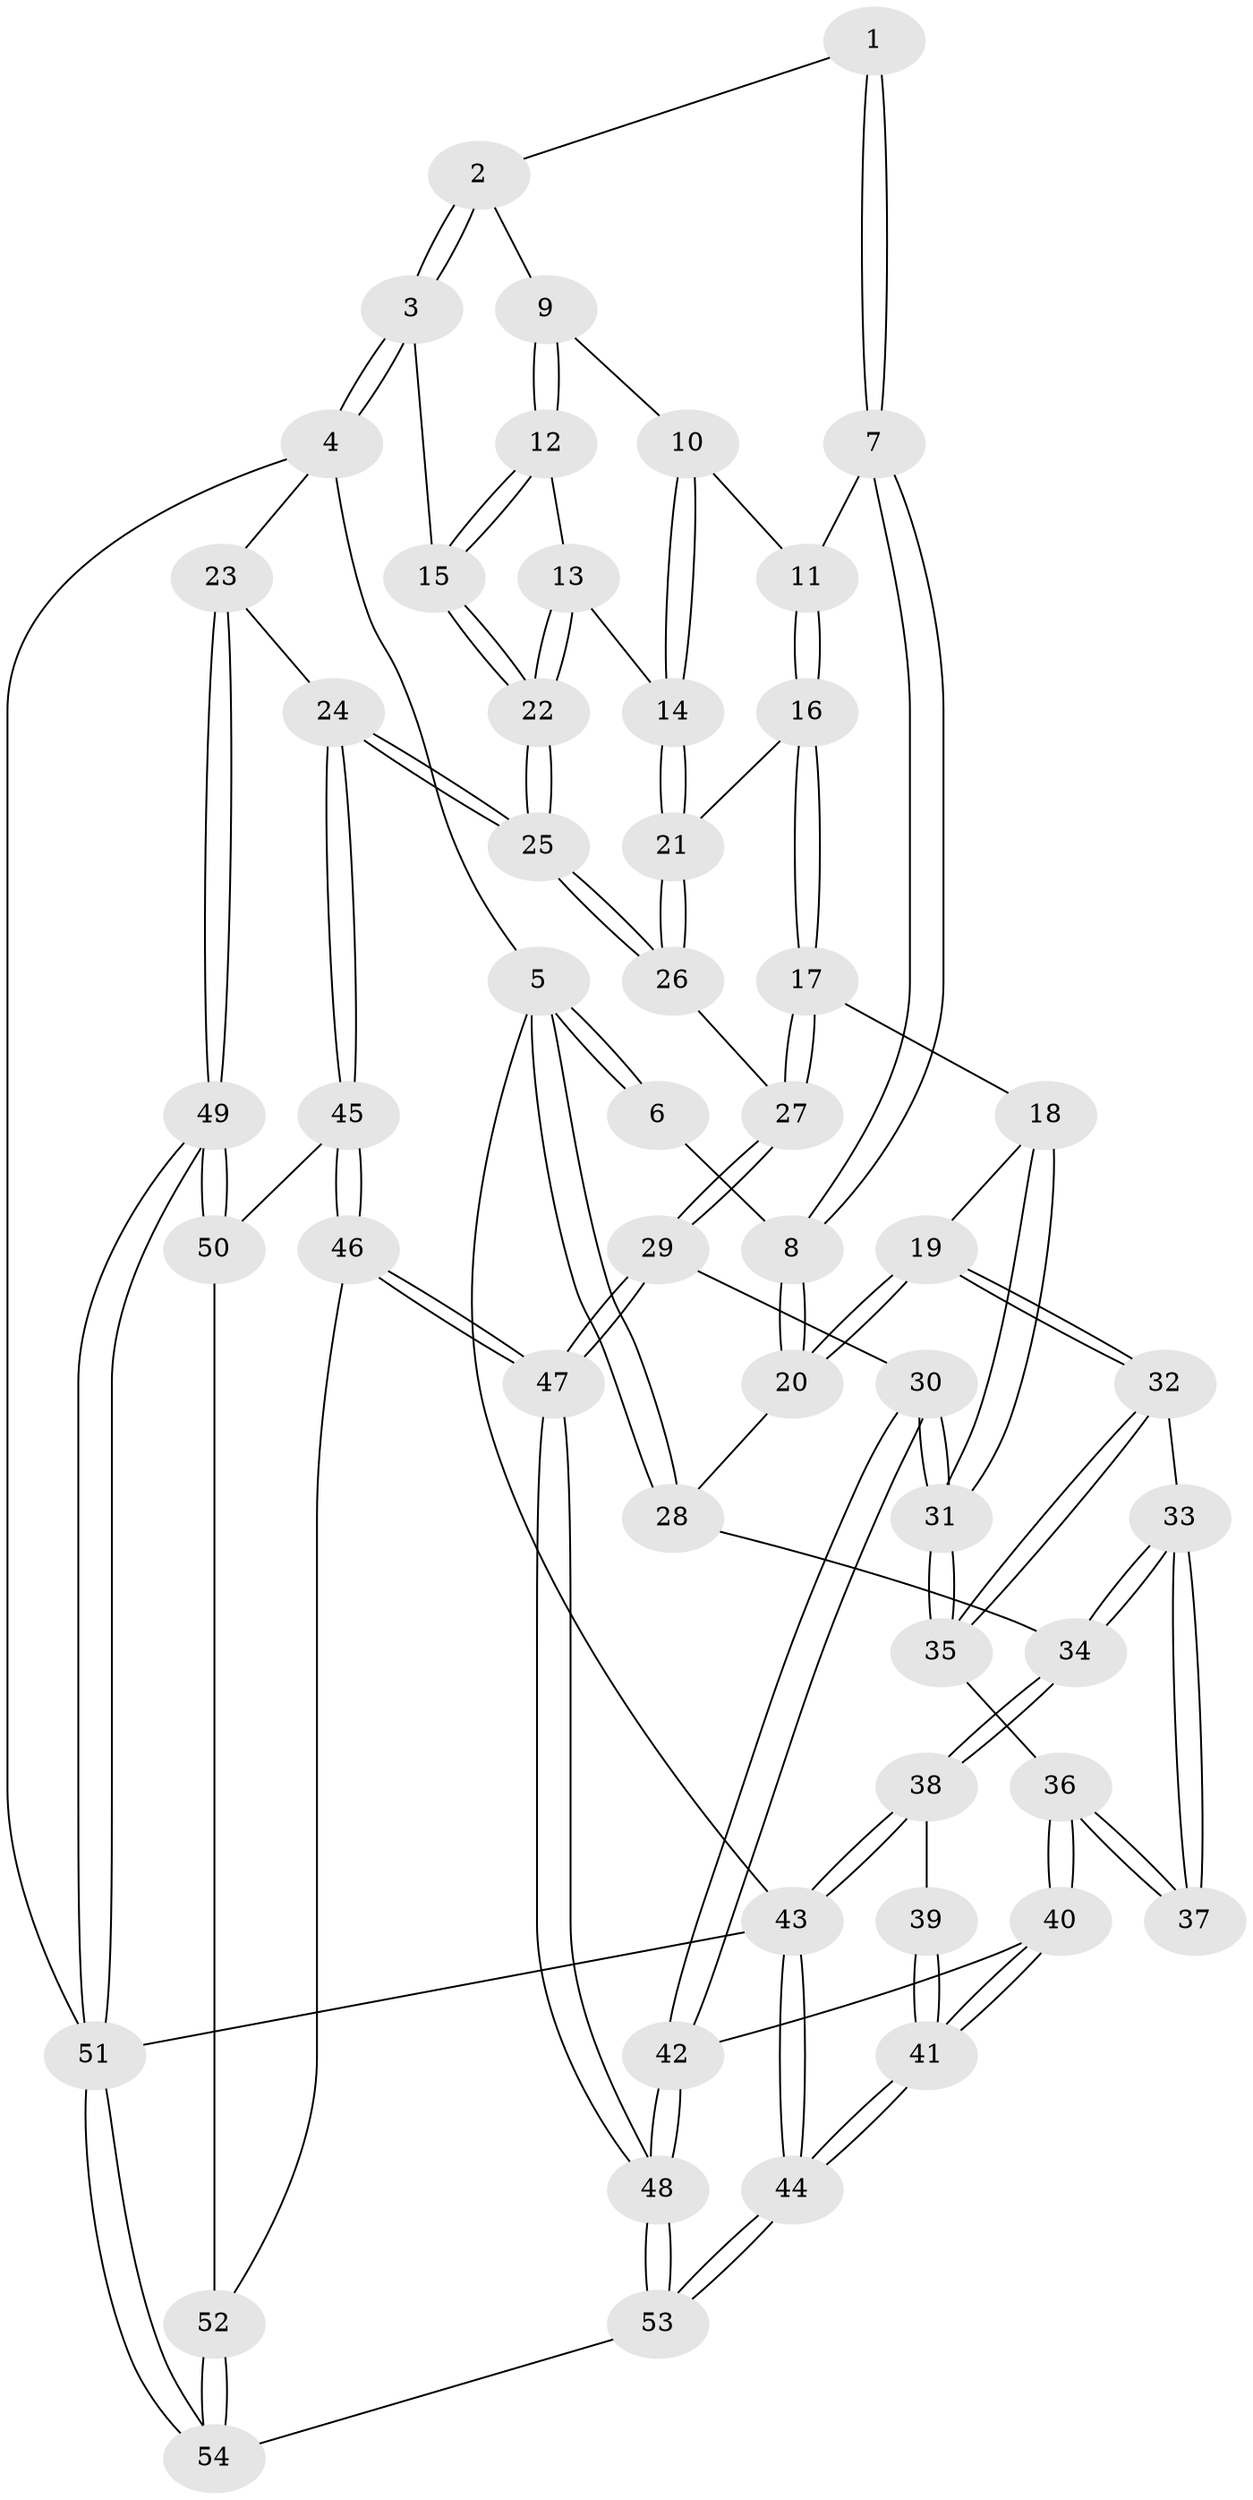 // coarse degree distribution, {3: 0.1875, 4: 0.46875, 6: 0.125, 5: 0.1875, 8: 0.03125}
// Generated by graph-tools (version 1.1) at 2025/42/03/06/25 10:42:36]
// undirected, 54 vertices, 132 edges
graph export_dot {
graph [start="1"]
  node [color=gray90,style=filled];
  1 [pos="+0.45968480032551634+0"];
  2 [pos="+0.9269419353447765+0"];
  3 [pos="+1+0"];
  4 [pos="+1+0"];
  5 [pos="+0+0"];
  6 [pos="+0.3990526035830293+0"];
  7 [pos="+0.5391311523547073+0.1402534311657316"];
  8 [pos="+0.2990169022513236+0.24729286988228627"];
  9 [pos="+0.8632720109497298+0"];
  10 [pos="+0.679631473275544+0.074854185412944"];
  11 [pos="+0.5460272923977824+0.14381904051650524"];
  12 [pos="+0.8360107685252317+0.06363134148821149"];
  13 [pos="+0.794532058142392+0.15954920348497215"];
  14 [pos="+0.674736066821619+0.26654250372135213"];
  15 [pos="+0.9244818358402401+0.2564183687103195"];
  16 [pos="+0.6349502913742473+0.27804006092337763"];
  17 [pos="+0.571785443738944+0.33295729674314467"];
  18 [pos="+0.5072613945455227+0.3867097619907732"];
  19 [pos="+0.29968343188599067+0.320246342475589"];
  20 [pos="+0.2779304492984294+0.2737804818019435"];
  21 [pos="+0.6625195536401628+0.28039858367843484"];
  22 [pos="+0.9382200617139653+0.4728040176009757"];
  23 [pos="+1+0.572538603612554"];
  24 [pos="+1+0.5724920362078918"];
  25 [pos="+0.9566527730699683+0.5499861591792319"];
  26 [pos="+0.9269392948584564+0.5527078628762576"];
  27 [pos="+0.8049736716121053+0.6090366510072253"];
  28 [pos="+0+0.130587028212961"];
  29 [pos="+0.6978149718846874+0.6596488864249661"];
  30 [pos="+0.6052960109610962+0.6332376086122723"];
  31 [pos="+0.5972257450484423+0.6274228275360108"];
  32 [pos="+0.28894389378670865+0.3766340453158675"];
  33 [pos="+0.13573759273849853+0.5281152829239978"];
  34 [pos="+0+0.5818528880179981"];
  35 [pos="+0.3522842864426605+0.6079333956990286"];
  36 [pos="+0.2959052918315125+0.661980128163727"];
  37 [pos="+0.2899587911083462+0.6614993195125427"];
  38 [pos="+0+0.6134995790720768"];
  39 [pos="+0.15572356299635987+0.7016587789975419"];
  40 [pos="+0.32604738933755395+0.8495701836834554"];
  41 [pos="+0.1740255381908694+0.9933385802518456"];
  42 [pos="+0.4003572855937497+0.8506495456447799"];
  43 [pos="+0+1"];
  44 [pos="+0+1"];
  45 [pos="+0.9104352767132488+0.8885396966826834"];
  46 [pos="+0.8398441557230196+0.9228841451473343"];
  47 [pos="+0.6744433801780109+0.9608139033950143"];
  48 [pos="+0.638601363149999+1"];
  49 [pos="+1+1"];
  50 [pos="+0.9242039398948398+0.922735986305106"];
  51 [pos="+1+1"];
  52 [pos="+0.922651661099961+0.9988695654175908"];
  53 [pos="+0.6375037708772471+1"];
  54 [pos="+1+1"];
  1 -- 2;
  1 -- 7;
  1 -- 7;
  2 -- 3;
  2 -- 3;
  2 -- 9;
  3 -- 4;
  3 -- 4;
  3 -- 15;
  4 -- 5;
  4 -- 23;
  4 -- 51;
  5 -- 6;
  5 -- 6;
  5 -- 28;
  5 -- 28;
  5 -- 43;
  6 -- 8;
  7 -- 8;
  7 -- 8;
  7 -- 11;
  8 -- 20;
  8 -- 20;
  9 -- 10;
  9 -- 12;
  9 -- 12;
  10 -- 11;
  10 -- 14;
  10 -- 14;
  11 -- 16;
  11 -- 16;
  12 -- 13;
  12 -- 15;
  12 -- 15;
  13 -- 14;
  13 -- 22;
  13 -- 22;
  14 -- 21;
  14 -- 21;
  15 -- 22;
  15 -- 22;
  16 -- 17;
  16 -- 17;
  16 -- 21;
  17 -- 18;
  17 -- 27;
  17 -- 27;
  18 -- 19;
  18 -- 31;
  18 -- 31;
  19 -- 20;
  19 -- 20;
  19 -- 32;
  19 -- 32;
  20 -- 28;
  21 -- 26;
  21 -- 26;
  22 -- 25;
  22 -- 25;
  23 -- 24;
  23 -- 49;
  23 -- 49;
  24 -- 25;
  24 -- 25;
  24 -- 45;
  24 -- 45;
  25 -- 26;
  25 -- 26;
  26 -- 27;
  27 -- 29;
  27 -- 29;
  28 -- 34;
  29 -- 30;
  29 -- 47;
  29 -- 47;
  30 -- 31;
  30 -- 31;
  30 -- 42;
  30 -- 42;
  31 -- 35;
  31 -- 35;
  32 -- 33;
  32 -- 35;
  32 -- 35;
  33 -- 34;
  33 -- 34;
  33 -- 37;
  33 -- 37;
  34 -- 38;
  34 -- 38;
  35 -- 36;
  36 -- 37;
  36 -- 37;
  36 -- 40;
  36 -- 40;
  38 -- 39;
  38 -- 43;
  38 -- 43;
  39 -- 41;
  39 -- 41;
  40 -- 41;
  40 -- 41;
  40 -- 42;
  41 -- 44;
  41 -- 44;
  42 -- 48;
  42 -- 48;
  43 -- 44;
  43 -- 44;
  43 -- 51;
  44 -- 53;
  44 -- 53;
  45 -- 46;
  45 -- 46;
  45 -- 50;
  46 -- 47;
  46 -- 47;
  46 -- 52;
  47 -- 48;
  47 -- 48;
  48 -- 53;
  48 -- 53;
  49 -- 50;
  49 -- 50;
  49 -- 51;
  49 -- 51;
  50 -- 52;
  51 -- 54;
  51 -- 54;
  52 -- 54;
  52 -- 54;
  53 -- 54;
}
